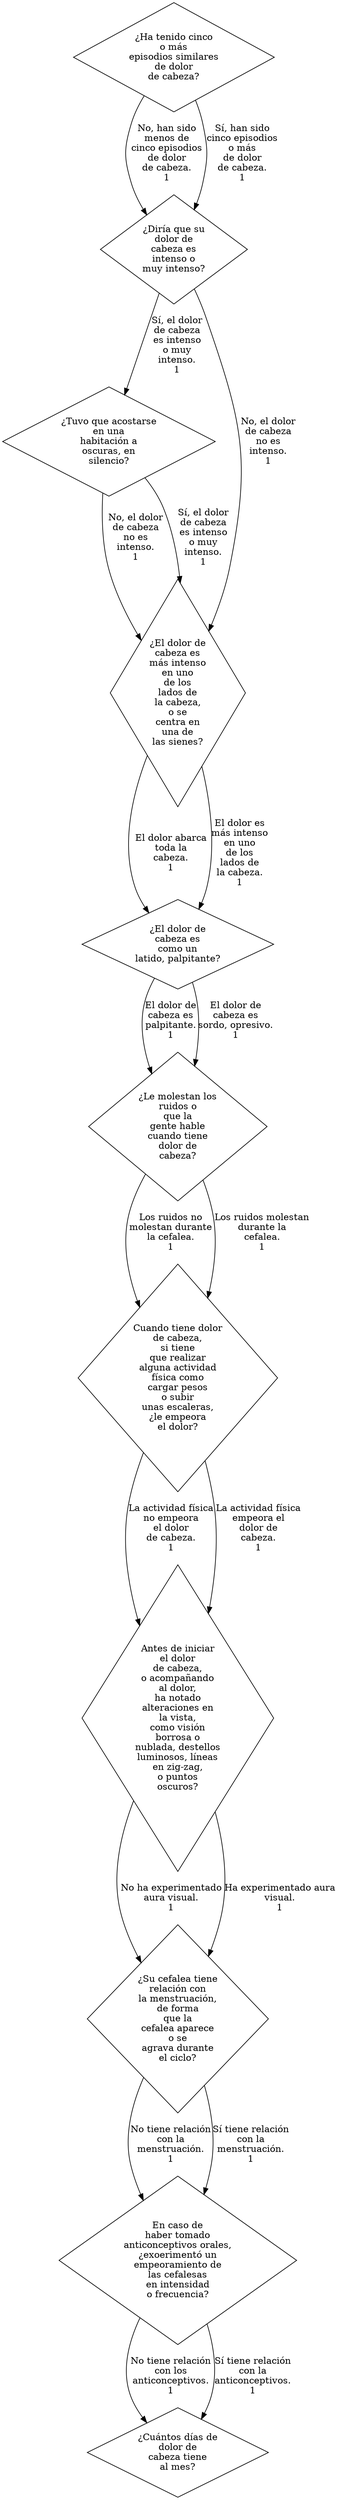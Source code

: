 
digraph Migranna {
    
    migraine_moreThanFiveEpisodes[shape=diamond, label="¿Ha tenido cinco
o más
episodios similares
de dolor
de cabeza?"];

    migraine_isIntense[shape=diamond, label="¿Diría que su
dolor de
cabeza es
intenso o
muy intenso?"];

    migraine_betterInDarkness[shape=diamond, label="¿Tuvo que acostarse
en una
habitación a
oscuras, en
silencio?"];

    migraine_oneSided[shape=diamond, label="¿El dolor de
cabeza es
más intenso
en uno
de los
lados de
la cabeza,
o se
centra en
una de
las sienes?"];

    migraine_beating[shape=diamond, label="¿El dolor de
cabeza es
como un
latido, palpitante?"];

    migraine_soundPhobia[shape=diamond, label="¿Le molestan los
ruidos o
que la
gente hable
cuando tiene
dolor de
cabeza?"];

    migraine_exerciseWorsens[shape=diamond, label="Cuando tiene dolor
de cabeza,
si tiene
que realizar
alguna actividad
física como
cargar pesos
o subir
unas escaleras,
¿le empeora
el dolor?"];

    migraine_hadAura[shape=diamond, label="Antes de iniciar
el dolor
de cabeza,
o acompañando
al dolor,
ha notado
alteraciones en
la vista,
como visión
borrosa o
nublada, destellos
luminosos, líneas
en zig-zag,
o puntos
oscuros?"];

    migraine_menstruationWorsens[shape=diamond, label="¿Su cefalea tiene
relación con
la menstruación,
de forma
que la
cefalea aparece
o se
agrava durante
el ciclo?"];

    migraine_contraceptivesWorsens[shape=diamond, label="En caso de
haber tomado
anticonceptivos orales,
¿exoerimentó un
empeoramiento de
las cefalesas
en intensidad
o frecuencia?"];

    migraine_howManyCefaleasPerMonth[shape=diamond, label="¿Cuántos días de
dolor de
cabeza tiene
al mes?"];

    migraine_moreThanFiveEpisodes -> migraine_isIntense[label="No, han sido
menos de
cinco episodios
de dolor
de cabeza.
1"];

    migraine_moreThanFiveEpisodes -> migraine_isIntense[label="Sí, han sido
cinco episodios
o más
de dolor
de cabeza.
1"];

    migraine_isIntense -> migraine_oneSided[label="No, el dolor
de cabeza
no es
intenso.
1"];

    migraine_isIntense -> migraine_betterInDarkness[label="Sí, el dolor
de cabeza
es intenso
o muy
intenso.
1"];

    migraine_betterInDarkness -> migraine_oneSided[label="No, el dolor
de cabeza
no es
intenso.
1"];

    migraine_betterInDarkness -> migraine_oneSided[label="Sí, el dolor
de cabeza
es intenso
o muy
intenso.
1"];

    migraine_oneSided -> migraine_beating[label="El dolor abarca
toda la
cabeza.
1"];

    migraine_oneSided -> migraine_beating[label="El dolor es
más intenso
en uno
de los
lados de
la cabeza.
1"];

    migraine_beating -> migraine_soundPhobia[label="El dolor de
cabeza es
palpitante.
1"];

    migraine_beating -> migraine_soundPhobia[label="El dolor de
cabeza es
sordo, opresivo.
1"];

    migraine_soundPhobia -> migraine_exerciseWorsens[label="Los ruidos no
molestan durante
la cefalea.
1"];

    migraine_soundPhobia -> migraine_exerciseWorsens[label="Los ruidos molestan
durante la
cefalea.
1"];

    migraine_exerciseWorsens -> migraine_hadAura[label="La actividad física
no empeora
el dolor
de cabeza.
1"];

    migraine_exerciseWorsens -> migraine_hadAura[label="La actividad física
empeora el
dolor de
cabeza.
1"];

    migraine_hadAura -> migraine_menstruationWorsens[label="No ha experimentado
aura visual.
1"];

    migraine_hadAura -> migraine_menstruationWorsens[label="Ha experimentado aura
visual.
1"];

    migraine_menstruationWorsens -> migraine_contraceptivesWorsens[label="No tiene relación
con la
menstruación.
1"];

    migraine_menstruationWorsens -> migraine_contraceptivesWorsens[label="Sí tiene relación
con la
menstruación.
1"];

    migraine_contraceptivesWorsens -> migraine_howManyCefaleasPerMonth[label="No tiene relación
con los
anticonceptivos.
1"];

    migraine_contraceptivesWorsens -> migraine_howManyCefaleasPerMonth[label="Sí tiene relación
con la
anticonceptivos.
1"];

}

